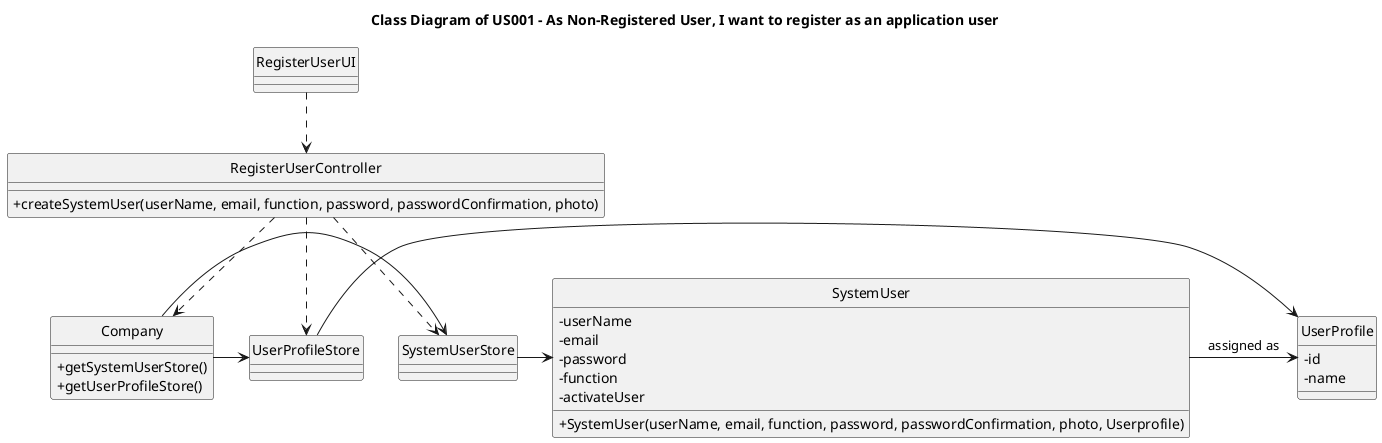 @startuml
'https://plantuml.com/class-diagram

hide circle
skinparam classAttributeIconSize 0

title Class Diagram of US001 - As Non-Registered User, I want to register as an application user

class RegisterUserUI {
'    -designation
}

class RegisterUserController {
    +createSystemUser(userName, email, function, password, passwordConfirmation, photo)
}

class Company {
    +getSystemUserStore()
    +getUserProfileStore()
}

class UserProfileStore {
}
class SystemUserStore {
}
class SystemUser {
- userName
- email
- password
- function
-activateUser

+SystemUser(userName, email, function, password, passwordConfirmation, photo, Userprofile)
}
class UserProfile {
- id
- name
}

RegisterUserUI ..>  RegisterUserController
RegisterUserController ..> UserProfileStore
RegisterUserController ..> SystemUserStore
RegisterUserController ..> Company
Company -> UserProfileStore
Company -> SystemUserStore
UserProfileStore -> UserProfile
SystemUserStore -> SystemUser
SystemUser -> UserProfile: assigned as

@enduml